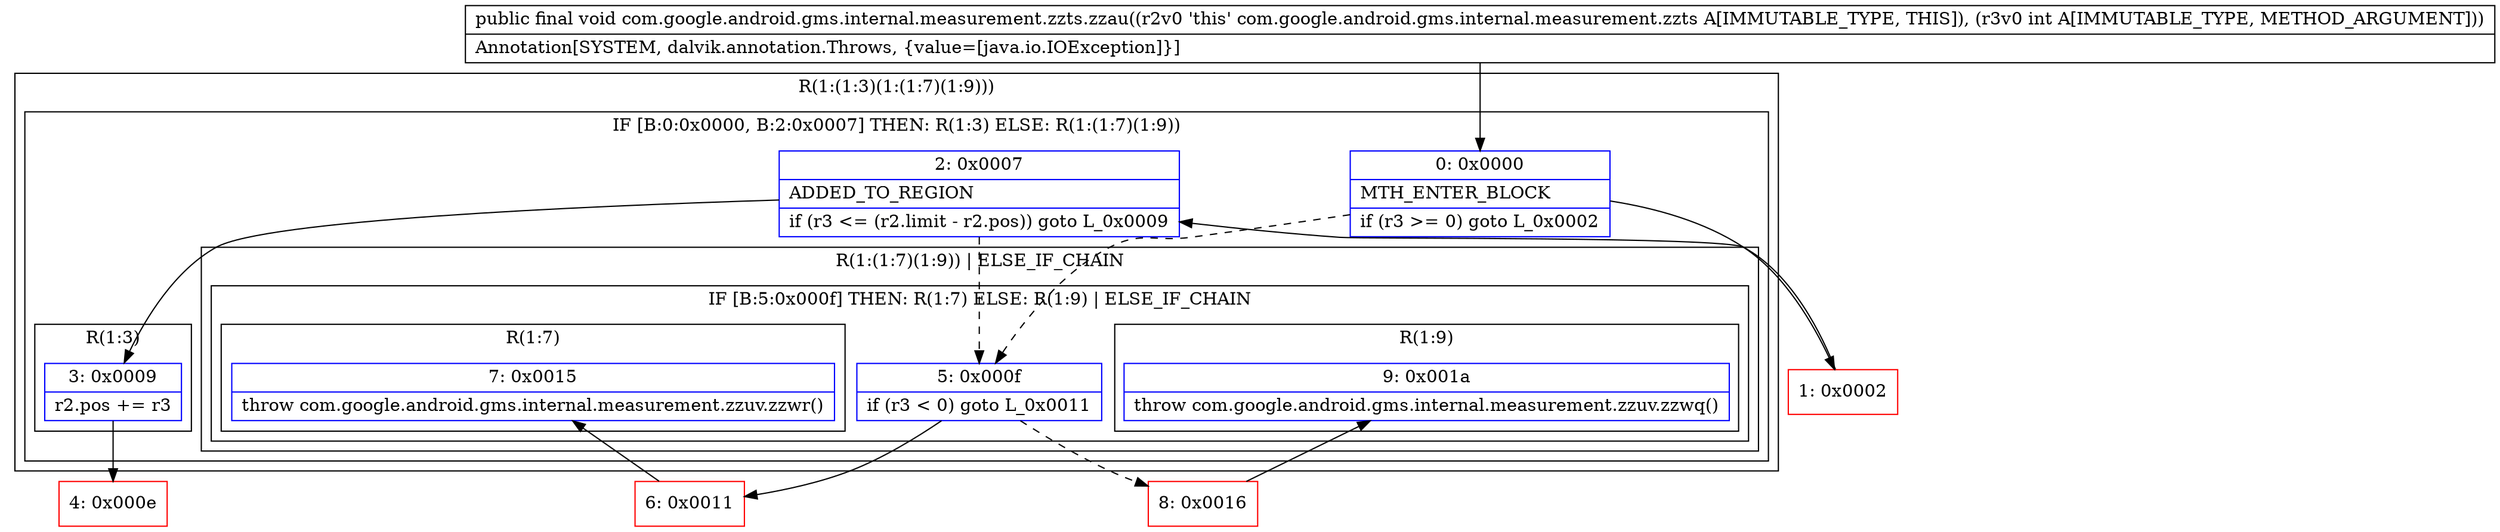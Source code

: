 digraph "CFG forcom.google.android.gms.internal.measurement.zzts.zzau(I)V" {
subgraph cluster_Region_1516286851 {
label = "R(1:(1:3)(1:(1:7)(1:9)))";
node [shape=record,color=blue];
subgraph cluster_IfRegion_1669772173 {
label = "IF [B:0:0x0000, B:2:0x0007] THEN: R(1:3) ELSE: R(1:(1:7)(1:9))";
node [shape=record,color=blue];
Node_0 [shape=record,label="{0\:\ 0x0000|MTH_ENTER_BLOCK\l|if (r3 \>= 0) goto L_0x0002\l}"];
Node_2 [shape=record,label="{2\:\ 0x0007|ADDED_TO_REGION\l|if (r3 \<= (r2.limit \- r2.pos)) goto L_0x0009\l}"];
subgraph cluster_Region_299205326 {
label = "R(1:3)";
node [shape=record,color=blue];
Node_3 [shape=record,label="{3\:\ 0x0009|r2.pos += r3\l}"];
}
subgraph cluster_Region_5969204 {
label = "R(1:(1:7)(1:9)) | ELSE_IF_CHAIN\l";
node [shape=record,color=blue];
subgraph cluster_IfRegion_1601720855 {
label = "IF [B:5:0x000f] THEN: R(1:7) ELSE: R(1:9) | ELSE_IF_CHAIN\l";
node [shape=record,color=blue];
Node_5 [shape=record,label="{5\:\ 0x000f|if (r3 \< 0) goto L_0x0011\l}"];
subgraph cluster_Region_154441902 {
label = "R(1:7)";
node [shape=record,color=blue];
Node_7 [shape=record,label="{7\:\ 0x0015|throw com.google.android.gms.internal.measurement.zzuv.zzwr()\l}"];
}
subgraph cluster_Region_885696692 {
label = "R(1:9)";
node [shape=record,color=blue];
Node_9 [shape=record,label="{9\:\ 0x001a|throw com.google.android.gms.internal.measurement.zzuv.zzwq()\l}"];
}
}
}
}
}
Node_1 [shape=record,color=red,label="{1\:\ 0x0002}"];
Node_4 [shape=record,color=red,label="{4\:\ 0x000e}"];
Node_6 [shape=record,color=red,label="{6\:\ 0x0011}"];
Node_8 [shape=record,color=red,label="{8\:\ 0x0016}"];
MethodNode[shape=record,label="{public final void com.google.android.gms.internal.measurement.zzts.zzau((r2v0 'this' com.google.android.gms.internal.measurement.zzts A[IMMUTABLE_TYPE, THIS]), (r3v0 int A[IMMUTABLE_TYPE, METHOD_ARGUMENT]))  | Annotation[SYSTEM, dalvik.annotation.Throws, \{value=[java.io.IOException]\}]\l}"];
MethodNode -> Node_0;
Node_0 -> Node_1;
Node_0 -> Node_5[style=dashed];
Node_2 -> Node_3;
Node_2 -> Node_5[style=dashed];
Node_3 -> Node_4;
Node_5 -> Node_6;
Node_5 -> Node_8[style=dashed];
Node_1 -> Node_2;
Node_6 -> Node_7;
Node_8 -> Node_9;
}

